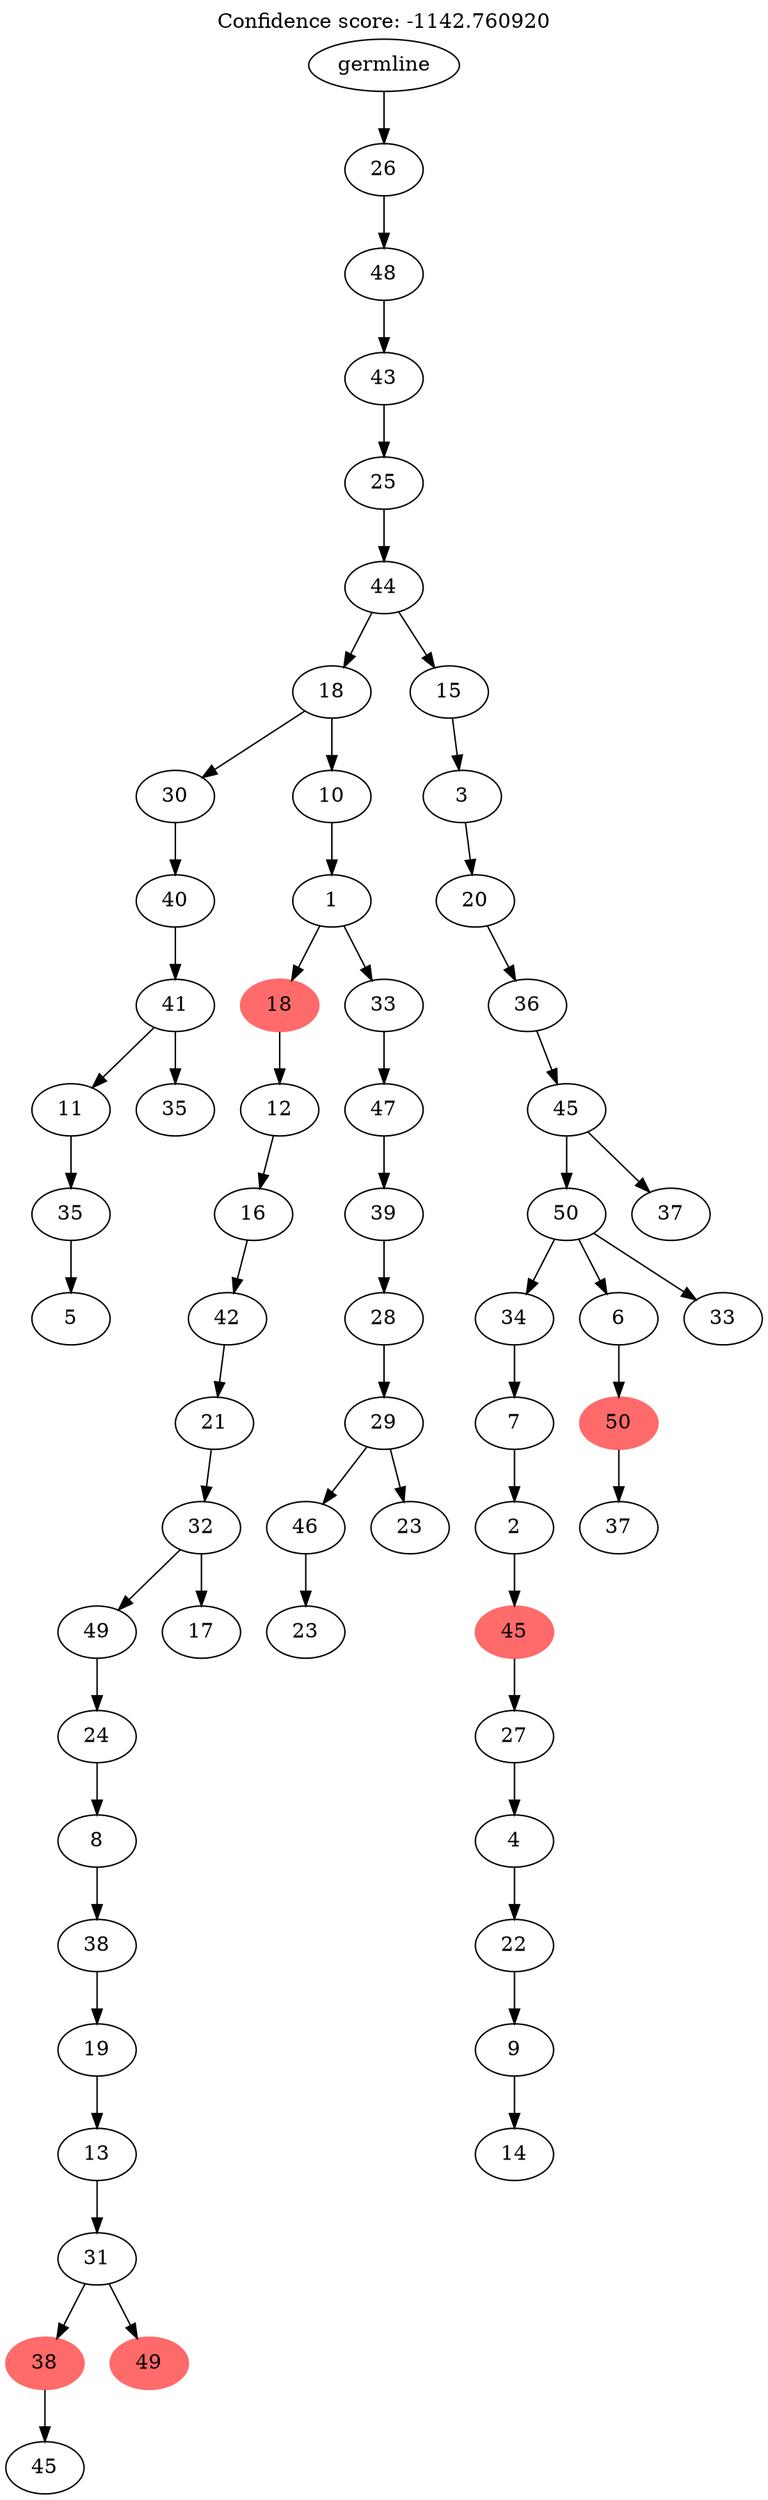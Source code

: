 digraph g {
	"59" -> "60";
	"60" [label="5"];
	"58" -> "59";
	"59" [label="35"];
	"56" -> "57";
	"57" [label="35"];
	"56" -> "58";
	"58" [label="11"];
	"55" -> "56";
	"56" [label="41"];
	"54" -> "55";
	"55" [label="40"];
	"51" -> "52";
	"52" [label="45"];
	"49" -> "50";
	"50" [color=indianred1, style=filled, label="49"];
	"49" -> "51";
	"51" [color=indianred1, style=filled, label="38"];
	"48" -> "49";
	"49" [label="31"];
	"47" -> "48";
	"48" [label="13"];
	"46" -> "47";
	"47" [label="19"];
	"45" -> "46";
	"46" [label="38"];
	"44" -> "45";
	"45" [label="8"];
	"43" -> "44";
	"44" [label="24"];
	"42" -> "43";
	"43" [label="49"];
	"42" -> "53";
	"53" [label="17"];
	"41" -> "42";
	"42" [label="32"];
	"40" -> "41";
	"41" [label="21"];
	"39" -> "40";
	"40" [label="42"];
	"38" -> "39";
	"39" [label="16"];
	"37" -> "38";
	"38" [label="12"];
	"34" -> "35";
	"35" [label="23"];
	"33" -> "34";
	"34" [label="46"];
	"33" -> "36";
	"36" [label="23"];
	"32" -> "33";
	"33" [label="29"];
	"31" -> "32";
	"32" [label="28"];
	"30" -> "31";
	"31" [label="39"];
	"29" -> "30";
	"30" [label="47"];
	"28" -> "29";
	"29" [label="33"];
	"28" -> "37";
	"37" [color=indianred1, style=filled, label="18"];
	"27" -> "28";
	"28" [label="1"];
	"26" -> "27";
	"27" [label="10"];
	"26" -> "54";
	"54" [label="30"];
	"22" -> "23";
	"23" [label="14"];
	"21" -> "22";
	"22" [label="9"];
	"20" -> "21";
	"21" [label="22"];
	"19" -> "20";
	"20" [label="4"];
	"18" -> "19";
	"19" [label="27"];
	"17" -> "18";
	"18" [color=indianred1, style=filled, label="45"];
	"16" -> "17";
	"17" [label="2"];
	"15" -> "16";
	"16" [label="7"];
	"13" -> "14";
	"14" [label="37"];
	"12" -> "13";
	"13" [color=indianred1, style=filled, label="50"];
	"11" -> "12";
	"12" [label="6"];
	"11" -> "15";
	"15" [label="34"];
	"11" -> "24";
	"24" [label="33"];
	"10" -> "11";
	"11" [label="50"];
	"10" -> "25";
	"25" [label="37"];
	"9" -> "10";
	"10" [label="45"];
	"8" -> "9";
	"9" [label="36"];
	"7" -> "8";
	"8" [label="20"];
	"6" -> "7";
	"7" [label="3"];
	"5" -> "6";
	"6" [label="15"];
	"5" -> "26";
	"26" [label="18"];
	"4" -> "5";
	"5" [label="44"];
	"3" -> "4";
	"4" [label="25"];
	"2" -> "3";
	"3" [label="43"];
	"1" -> "2";
	"2" [label="48"];
	"0" -> "1";
	"1" [label="26"];
	"0" [label="germline"];
	labelloc="t";
	label="Confidence score: -1142.760920";
}

